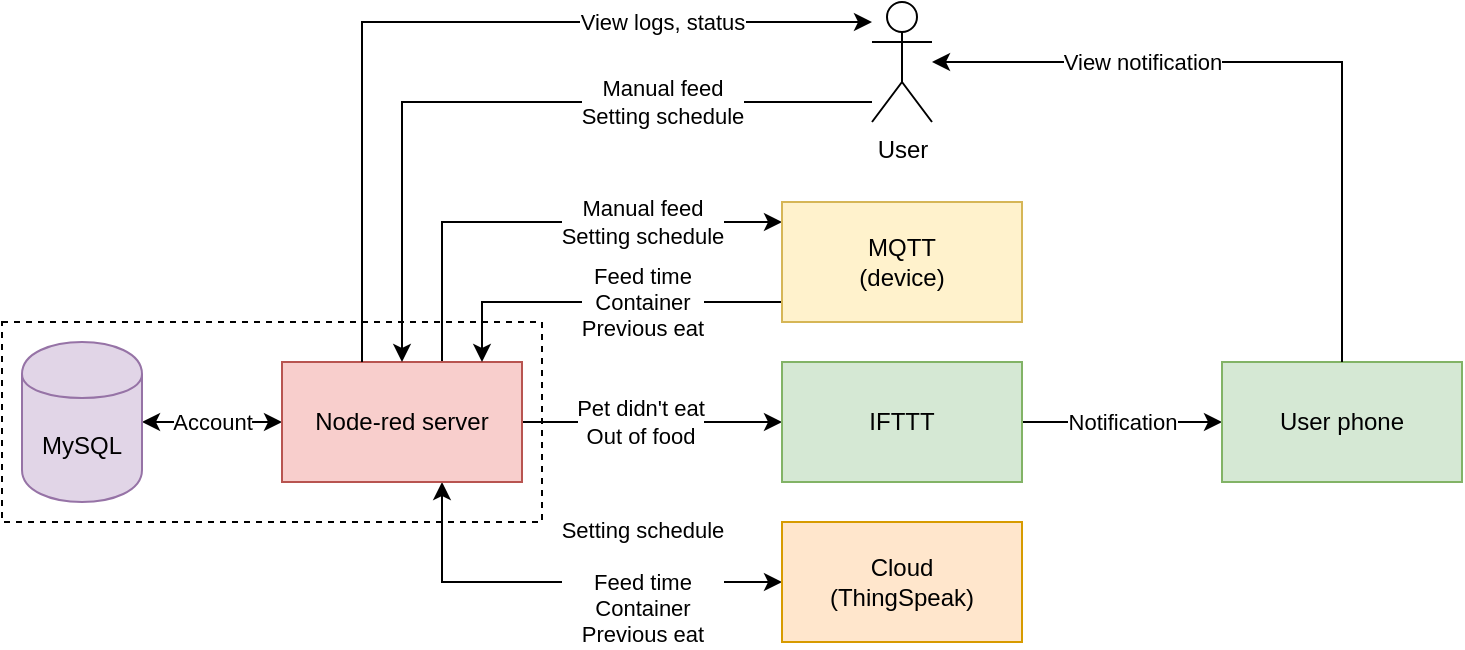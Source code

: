 <mxfile version="13.5.1" type="device"><diagram id="SwmsZfqJmxp_bMF_hwNk" name="Page-1"><mxGraphModel dx="846" dy="494" grid="1" gridSize="10" guides="1" tooltips="1" connect="1" arrows="1" fold="1" page="1" pageScale="1" pageWidth="850" pageHeight="1100" math="0" shadow="0"><root><mxCell id="0"/><mxCell id="1" parent="0"/><mxCell id="--OXV4CQ-xuPLyK1Swl_-1" value="" style="rounded=0;whiteSpace=wrap;html=1;fillColor=none;dashed=1;" vertex="1" parent="1"><mxGeometry x="210" y="330" width="270" height="100" as="geometry"/></mxCell><mxCell id="--OXV4CQ-xuPLyK1Swl_-2" value="Account" style="edgeStyle=orthogonalEdgeStyle;rounded=0;orthogonalLoop=1;jettySize=auto;html=1;startArrow=classic;startFill=1;" edge="1" parent="1" source="--OXV4CQ-xuPLyK1Swl_-6" target="--OXV4CQ-xuPLyK1Swl_-13"><mxGeometry relative="1" as="geometry"/></mxCell><mxCell id="--OXV4CQ-xuPLyK1Swl_-3" value="Pet didn't eat&lt;br&gt;Out of food" style="edgeStyle=orthogonalEdgeStyle;rounded=0;orthogonalLoop=1;jettySize=auto;html=1;startArrow=none;startFill=0;" edge="1" parent="1" source="--OXV4CQ-xuPLyK1Swl_-6" target="--OXV4CQ-xuPLyK1Swl_-8"><mxGeometry x="-0.091" relative="1" as="geometry"><mxPoint as="offset"/></mxGeometry></mxCell><mxCell id="--OXV4CQ-xuPLyK1Swl_-4" value="Setting schedule&lt;br&gt;&lt;br&gt;Feed time&lt;br&gt;Container&lt;br&gt;Previous eat" style="edgeStyle=orthogonalEdgeStyle;rounded=0;orthogonalLoop=1;jettySize=auto;html=1;startArrow=classic;startFill=1;" edge="1" parent="1" source="--OXV4CQ-xuPLyK1Swl_-6" target="--OXV4CQ-xuPLyK1Swl_-9"><mxGeometry x="0.364" relative="1" as="geometry"><Array as="points"><mxPoint x="430" y="460"/></Array><mxPoint as="offset"/></mxGeometry></mxCell><mxCell id="--OXV4CQ-xuPLyK1Swl_-5" value="Manual feed&lt;br&gt;Setting schedule" style="edgeStyle=orthogonalEdgeStyle;rounded=0;orthogonalLoop=1;jettySize=auto;html=1;startArrow=none;startFill=0;" edge="1" parent="1" source="--OXV4CQ-xuPLyK1Swl_-6" target="--OXV4CQ-xuPLyK1Swl_-11"><mxGeometry x="0.417" relative="1" as="geometry"><Array as="points"><mxPoint x="430" y="280"/></Array><mxPoint as="offset"/></mxGeometry></mxCell><mxCell id="--OXV4CQ-xuPLyK1Swl_-6" value="Node-red server" style="rounded=0;whiteSpace=wrap;html=1;fillColor=#f8cecc;strokeColor=#b85450;" vertex="1" parent="1"><mxGeometry x="350" y="350" width="120" height="60" as="geometry"/></mxCell><mxCell id="--OXV4CQ-xuPLyK1Swl_-7" value="Notification" style="edgeStyle=orthogonalEdgeStyle;rounded=0;orthogonalLoop=1;jettySize=auto;html=1;startArrow=none;startFill=0;" edge="1" parent="1" source="--OXV4CQ-xuPLyK1Swl_-8" target="--OXV4CQ-xuPLyK1Swl_-12"><mxGeometry relative="1" as="geometry"/></mxCell><mxCell id="--OXV4CQ-xuPLyK1Swl_-8" value="IFTTT" style="rounded=0;whiteSpace=wrap;html=1;fillColor=#d5e8d4;strokeColor=#82b366;" vertex="1" parent="1"><mxGeometry x="600" y="350" width="120" height="60" as="geometry"/></mxCell><mxCell id="--OXV4CQ-xuPLyK1Swl_-9" value="Cloud&lt;br&gt;(ThingSpeak)" style="rounded=0;whiteSpace=wrap;html=1;fillColor=#ffe6cc;strokeColor=#d79b00;" vertex="1" parent="1"><mxGeometry x="600" y="430" width="120" height="60" as="geometry"/></mxCell><mxCell id="--OXV4CQ-xuPLyK1Swl_-10" value="Feed time&lt;br&gt;Container&lt;br&gt;Previous eat" style="edgeStyle=orthogonalEdgeStyle;rounded=0;orthogonalLoop=1;jettySize=auto;html=1;startArrow=none;startFill=0;" edge="1" parent="1" source="--OXV4CQ-xuPLyK1Swl_-11" target="--OXV4CQ-xuPLyK1Swl_-6"><mxGeometry x="-0.222" relative="1" as="geometry"><Array as="points"><mxPoint x="450" y="320"/></Array><mxPoint as="offset"/></mxGeometry></mxCell><mxCell id="--OXV4CQ-xuPLyK1Swl_-11" value="MQTT&lt;br&gt;(device)" style="rounded=0;whiteSpace=wrap;html=1;fillColor=#fff2cc;strokeColor=#d6b656;" vertex="1" parent="1"><mxGeometry x="600" y="270" width="120" height="60" as="geometry"/></mxCell><mxCell id="--OXV4CQ-xuPLyK1Swl_-12" value="User phone" style="rounded=0;whiteSpace=wrap;html=1;fillColor=#d5e8d4;strokeColor=#82b366;" vertex="1" parent="1"><mxGeometry x="820" y="350" width="120" height="60" as="geometry"/></mxCell><mxCell id="--OXV4CQ-xuPLyK1Swl_-13" value="MySQL" style="shape=cylinder;whiteSpace=wrap;html=1;boundedLbl=1;backgroundOutline=1;fillColor=#e1d5e7;strokeColor=#9673a6;" vertex="1" parent="1"><mxGeometry x="220" y="340" width="60" height="80" as="geometry"/></mxCell><mxCell id="--OXV4CQ-xuPLyK1Swl_-14" value="View notification" style="edgeStyle=orthogonalEdgeStyle;rounded=0;orthogonalLoop=1;jettySize=auto;html=1;startArrow=classic;startFill=1;endArrow=none;endFill=0;" edge="1" parent="1" source="--OXV4CQ-xuPLyK1Swl_-17" target="--OXV4CQ-xuPLyK1Swl_-12"><mxGeometry x="-0.408" relative="1" as="geometry"><mxPoint as="offset"/></mxGeometry></mxCell><mxCell id="--OXV4CQ-xuPLyK1Swl_-15" value="Manual feed&lt;br&gt;Setting schedule" style="edgeStyle=orthogonalEdgeStyle;rounded=0;orthogonalLoop=1;jettySize=auto;html=1;startArrow=none;startFill=0;endArrow=classic;endFill=1;" edge="1" parent="1" source="--OXV4CQ-xuPLyK1Swl_-17" target="--OXV4CQ-xuPLyK1Swl_-6"><mxGeometry x="-0.425" relative="1" as="geometry"><Array as="points"><mxPoint x="410" y="220"/></Array><mxPoint as="offset"/></mxGeometry></mxCell><mxCell id="--OXV4CQ-xuPLyK1Swl_-16" value="View logs, status" style="edgeStyle=orthogonalEdgeStyle;rounded=0;orthogonalLoop=1;jettySize=auto;html=1;startArrow=classic;startFill=1;endArrow=none;endFill=0;" edge="1" parent="1" source="--OXV4CQ-xuPLyK1Swl_-17" target="--OXV4CQ-xuPLyK1Swl_-6"><mxGeometry x="-0.506" relative="1" as="geometry"><Array as="points"><mxPoint x="390" y="180"/></Array><mxPoint as="offset"/></mxGeometry></mxCell><mxCell id="--OXV4CQ-xuPLyK1Swl_-17" value="User" style="shape=umlActor;verticalLabelPosition=bottom;verticalAlign=top;html=1;outlineConnect=0;fillColor=none;" vertex="1" parent="1"><mxGeometry x="645" y="170" width="30" height="60" as="geometry"/></mxCell></root></mxGraphModel></diagram></mxfile>